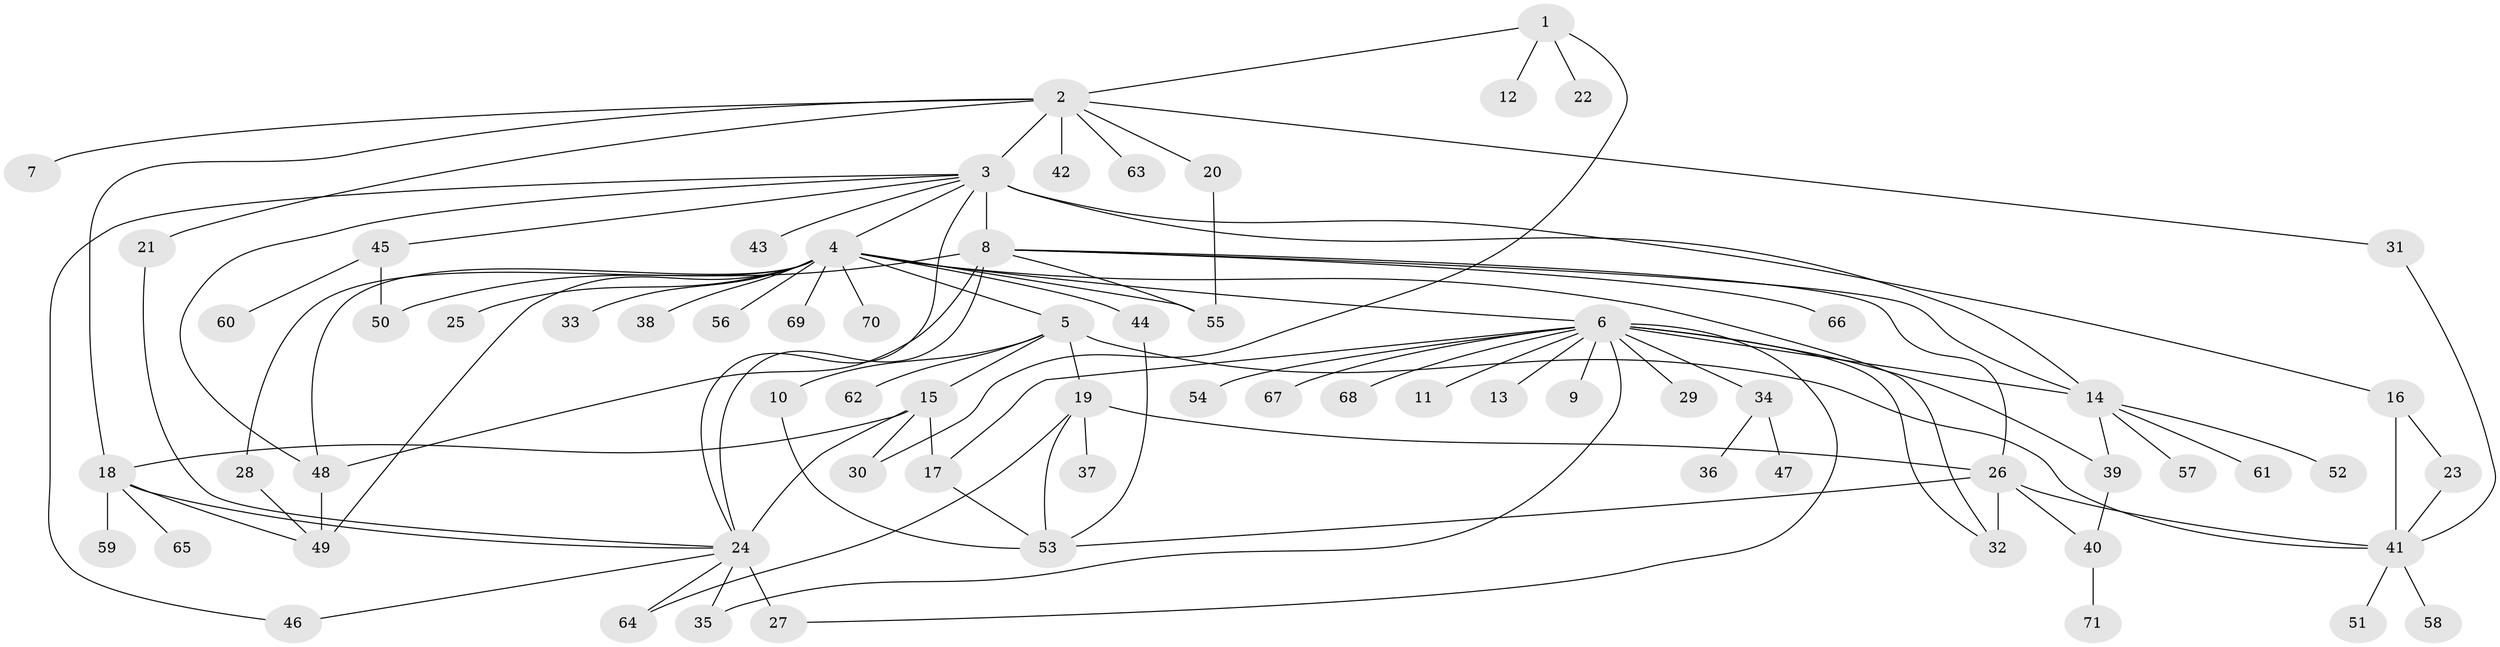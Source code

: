 // original degree distribution, {5: 0.02127659574468085, 10: 0.014184397163120567, 27: 0.0070921985815602835, 18: 0.014184397163120567, 1: 0.574468085106383, 3: 0.09219858156028368, 7: 0.014184397163120567, 6: 0.0070921985815602835, 4: 0.04964539007092199, 2: 0.1773049645390071, 9: 0.0070921985815602835, 16: 0.0070921985815602835, 11: 0.0070921985815602835, 8: 0.0070921985815602835}
// Generated by graph-tools (version 1.1) at 2025/35/03/09/25 02:35:37]
// undirected, 71 vertices, 104 edges
graph export_dot {
graph [start="1"]
  node [color=gray90,style=filled];
  1;
  2;
  3;
  4;
  5;
  6;
  7;
  8;
  9;
  10;
  11;
  12;
  13;
  14;
  15;
  16;
  17;
  18;
  19;
  20;
  21;
  22;
  23;
  24;
  25;
  26;
  27;
  28;
  29;
  30;
  31;
  32;
  33;
  34;
  35;
  36;
  37;
  38;
  39;
  40;
  41;
  42;
  43;
  44;
  45;
  46;
  47;
  48;
  49;
  50;
  51;
  52;
  53;
  54;
  55;
  56;
  57;
  58;
  59;
  60;
  61;
  62;
  63;
  64;
  65;
  66;
  67;
  68;
  69;
  70;
  71;
  1 -- 2 [weight=1.0];
  1 -- 12 [weight=1.0];
  1 -- 22 [weight=1.0];
  1 -- 30 [weight=1.0];
  2 -- 3 [weight=1.0];
  2 -- 7 [weight=1.0];
  2 -- 18 [weight=1.0];
  2 -- 20 [weight=1.0];
  2 -- 21 [weight=1.0];
  2 -- 31 [weight=1.0];
  2 -- 42 [weight=1.0];
  2 -- 63 [weight=1.0];
  3 -- 4 [weight=1.0];
  3 -- 8 [weight=15.0];
  3 -- 14 [weight=2.0];
  3 -- 16 [weight=1.0];
  3 -- 24 [weight=1.0];
  3 -- 43 [weight=1.0];
  3 -- 45 [weight=1.0];
  3 -- 46 [weight=1.0];
  3 -- 48 [weight=1.0];
  4 -- 5 [weight=1.0];
  4 -- 6 [weight=1.0];
  4 -- 25 [weight=1.0];
  4 -- 28 [weight=1.0];
  4 -- 32 [weight=1.0];
  4 -- 33 [weight=1.0];
  4 -- 38 [weight=1.0];
  4 -- 44 [weight=1.0];
  4 -- 48 [weight=1.0];
  4 -- 49 [weight=1.0];
  4 -- 55 [weight=1.0];
  4 -- 56 [weight=1.0];
  4 -- 69 [weight=1.0];
  4 -- 70 [weight=1.0];
  5 -- 10 [weight=1.0];
  5 -- 15 [weight=1.0];
  5 -- 19 [weight=1.0];
  5 -- 41 [weight=1.0];
  5 -- 62 [weight=3.0];
  6 -- 9 [weight=1.0];
  6 -- 11 [weight=1.0];
  6 -- 13 [weight=1.0];
  6 -- 14 [weight=1.0];
  6 -- 17 [weight=1.0];
  6 -- 27 [weight=2.0];
  6 -- 29 [weight=1.0];
  6 -- 32 [weight=1.0];
  6 -- 34 [weight=1.0];
  6 -- 35 [weight=1.0];
  6 -- 39 [weight=1.0];
  6 -- 54 [weight=1.0];
  6 -- 67 [weight=1.0];
  6 -- 68 [weight=1.0];
  8 -- 14 [weight=1.0];
  8 -- 24 [weight=1.0];
  8 -- 26 [weight=1.0];
  8 -- 48 [weight=1.0];
  8 -- 50 [weight=1.0];
  8 -- 55 [weight=1.0];
  8 -- 66 [weight=1.0];
  10 -- 53 [weight=1.0];
  14 -- 39 [weight=1.0];
  14 -- 52 [weight=1.0];
  14 -- 57 [weight=1.0];
  14 -- 61 [weight=1.0];
  15 -- 17 [weight=1.0];
  15 -- 18 [weight=1.0];
  15 -- 24 [weight=1.0];
  15 -- 30 [weight=1.0];
  16 -- 23 [weight=1.0];
  16 -- 41 [weight=1.0];
  17 -- 53 [weight=1.0];
  18 -- 24 [weight=1.0];
  18 -- 49 [weight=1.0];
  18 -- 59 [weight=1.0];
  18 -- 65 [weight=1.0];
  19 -- 26 [weight=1.0];
  19 -- 37 [weight=4.0];
  19 -- 53 [weight=1.0];
  19 -- 64 [weight=1.0];
  20 -- 55 [weight=1.0];
  21 -- 24 [weight=1.0];
  23 -- 41 [weight=1.0];
  24 -- 27 [weight=6.0];
  24 -- 35 [weight=1.0];
  24 -- 46 [weight=1.0];
  24 -- 64 [weight=1.0];
  26 -- 32 [weight=5.0];
  26 -- 40 [weight=1.0];
  26 -- 41 [weight=1.0];
  26 -- 53 [weight=1.0];
  28 -- 49 [weight=1.0];
  31 -- 41 [weight=1.0];
  34 -- 36 [weight=1.0];
  34 -- 47 [weight=1.0];
  39 -- 40 [weight=1.0];
  40 -- 71 [weight=1.0];
  41 -- 51 [weight=1.0];
  41 -- 58 [weight=1.0];
  44 -- 53 [weight=1.0];
  45 -- 50 [weight=1.0];
  45 -- 60 [weight=1.0];
  48 -- 49 [weight=3.0];
}
